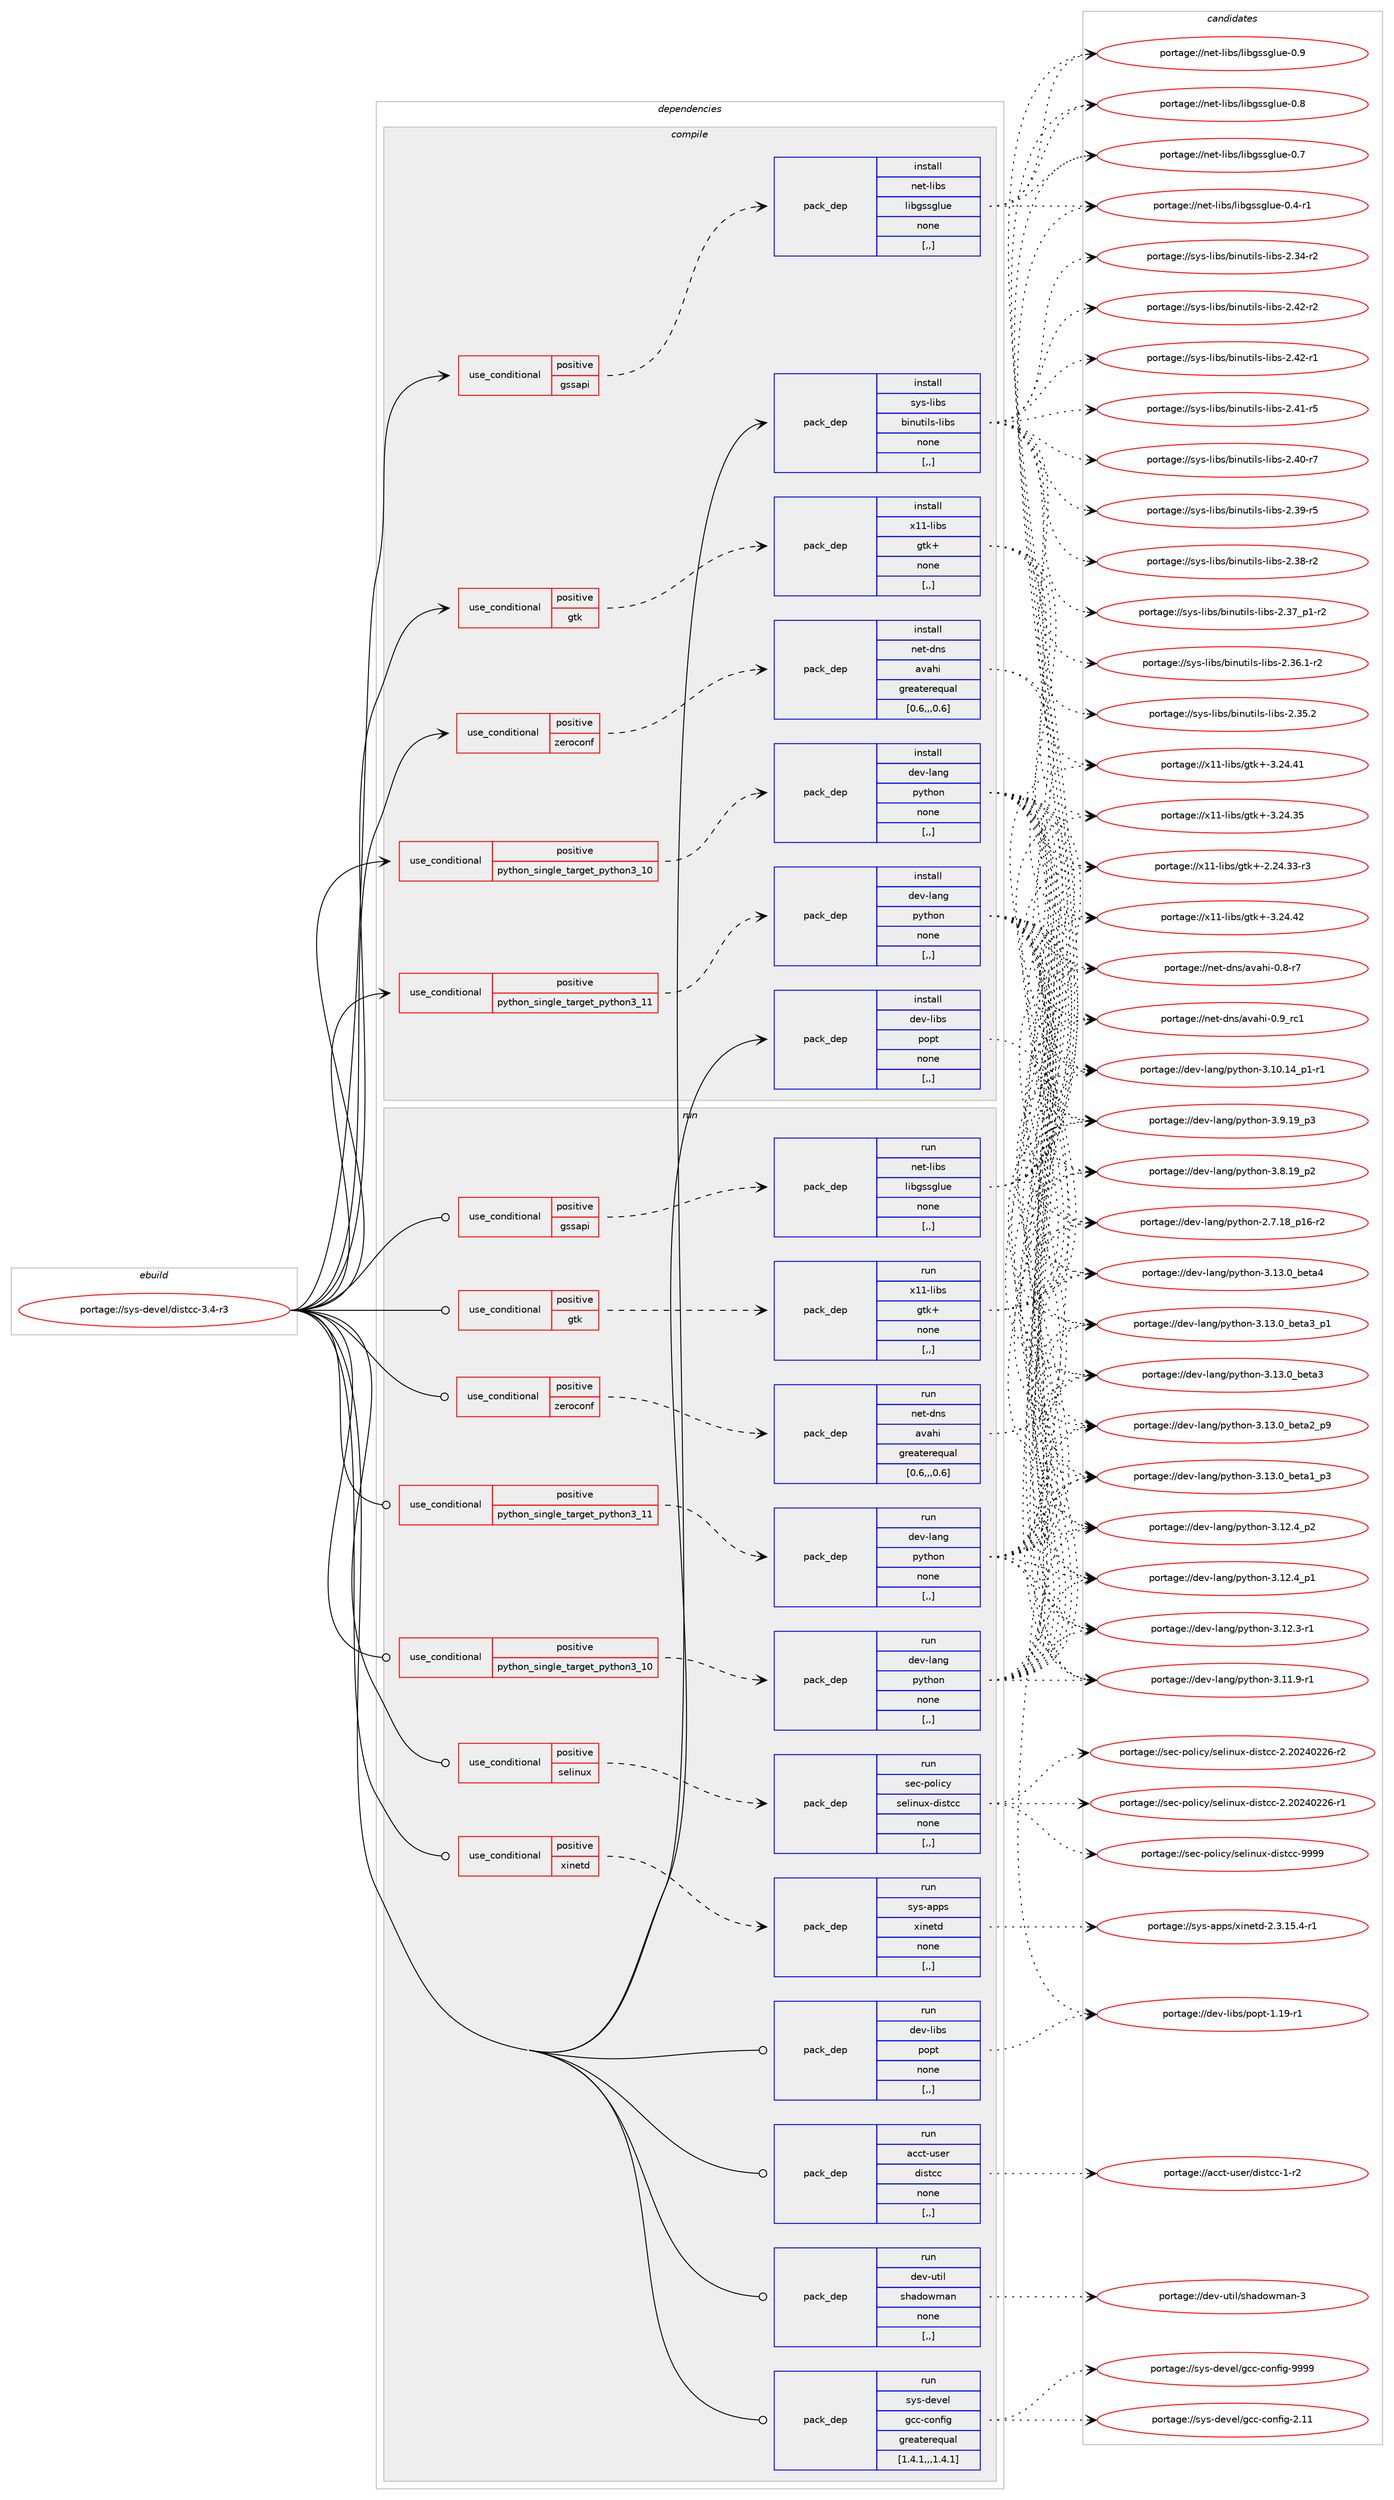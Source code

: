 digraph prolog {

# *************
# Graph options
# *************

newrank=true;
concentrate=true;
compound=true;
graph [rankdir=LR,fontname=Helvetica,fontsize=10,ranksep=1.5];#, ranksep=2.5, nodesep=0.2];
edge  [arrowhead=vee];
node  [fontname=Helvetica,fontsize=10];

# **********
# The ebuild
# **********

subgraph cluster_leftcol {
color=gray;
label=<<i>ebuild</i>>;
id [label="portage://sys-devel/distcc-3.4-r3", color=red, width=4, href="../sys-devel/distcc-3.4-r3.svg"];
}

# ****************
# The dependencies
# ****************

subgraph cluster_midcol {
color=gray;
label=<<i>dependencies</i>>;
subgraph cluster_compile {
fillcolor="#eeeeee";
style=filled;
label=<<i>compile</i>>;
subgraph cond115165 {
dependency432984 [label=<<TABLE BORDER="0" CELLBORDER="1" CELLSPACING="0" CELLPADDING="4"><TR><TD ROWSPAN="3" CELLPADDING="10">use_conditional</TD></TR><TR><TD>positive</TD></TR><TR><TD>gssapi</TD></TR></TABLE>>, shape=none, color=red];
subgraph pack314872 {
dependency432985 [label=<<TABLE BORDER="0" CELLBORDER="1" CELLSPACING="0" CELLPADDING="4" WIDTH="220"><TR><TD ROWSPAN="6" CELLPADDING="30">pack_dep</TD></TR><TR><TD WIDTH="110">install</TD></TR><TR><TD>net-libs</TD></TR><TR><TD>libgssglue</TD></TR><TR><TD>none</TD></TR><TR><TD>[,,]</TD></TR></TABLE>>, shape=none, color=blue];
}
dependency432984:e -> dependency432985:w [weight=20,style="dashed",arrowhead="vee"];
}
id:e -> dependency432984:w [weight=20,style="solid",arrowhead="vee"];
subgraph cond115166 {
dependency432986 [label=<<TABLE BORDER="0" CELLBORDER="1" CELLSPACING="0" CELLPADDING="4"><TR><TD ROWSPAN="3" CELLPADDING="10">use_conditional</TD></TR><TR><TD>positive</TD></TR><TR><TD>gtk</TD></TR></TABLE>>, shape=none, color=red];
subgraph pack314873 {
dependency432987 [label=<<TABLE BORDER="0" CELLBORDER="1" CELLSPACING="0" CELLPADDING="4" WIDTH="220"><TR><TD ROWSPAN="6" CELLPADDING="30">pack_dep</TD></TR><TR><TD WIDTH="110">install</TD></TR><TR><TD>x11-libs</TD></TR><TR><TD>gtk+</TD></TR><TR><TD>none</TD></TR><TR><TD>[,,]</TD></TR></TABLE>>, shape=none, color=blue];
}
dependency432986:e -> dependency432987:w [weight=20,style="dashed",arrowhead="vee"];
}
id:e -> dependency432986:w [weight=20,style="solid",arrowhead="vee"];
subgraph cond115167 {
dependency432988 [label=<<TABLE BORDER="0" CELLBORDER="1" CELLSPACING="0" CELLPADDING="4"><TR><TD ROWSPAN="3" CELLPADDING="10">use_conditional</TD></TR><TR><TD>positive</TD></TR><TR><TD>python_single_target_python3_10</TD></TR></TABLE>>, shape=none, color=red];
subgraph pack314874 {
dependency432989 [label=<<TABLE BORDER="0" CELLBORDER="1" CELLSPACING="0" CELLPADDING="4" WIDTH="220"><TR><TD ROWSPAN="6" CELLPADDING="30">pack_dep</TD></TR><TR><TD WIDTH="110">install</TD></TR><TR><TD>dev-lang</TD></TR><TR><TD>python</TD></TR><TR><TD>none</TD></TR><TR><TD>[,,]</TD></TR></TABLE>>, shape=none, color=blue];
}
dependency432988:e -> dependency432989:w [weight=20,style="dashed",arrowhead="vee"];
}
id:e -> dependency432988:w [weight=20,style="solid",arrowhead="vee"];
subgraph cond115168 {
dependency432990 [label=<<TABLE BORDER="0" CELLBORDER="1" CELLSPACING="0" CELLPADDING="4"><TR><TD ROWSPAN="3" CELLPADDING="10">use_conditional</TD></TR><TR><TD>positive</TD></TR><TR><TD>python_single_target_python3_11</TD></TR></TABLE>>, shape=none, color=red];
subgraph pack314875 {
dependency432991 [label=<<TABLE BORDER="0" CELLBORDER="1" CELLSPACING="0" CELLPADDING="4" WIDTH="220"><TR><TD ROWSPAN="6" CELLPADDING="30">pack_dep</TD></TR><TR><TD WIDTH="110">install</TD></TR><TR><TD>dev-lang</TD></TR><TR><TD>python</TD></TR><TR><TD>none</TD></TR><TR><TD>[,,]</TD></TR></TABLE>>, shape=none, color=blue];
}
dependency432990:e -> dependency432991:w [weight=20,style="dashed",arrowhead="vee"];
}
id:e -> dependency432990:w [weight=20,style="solid",arrowhead="vee"];
subgraph cond115169 {
dependency432992 [label=<<TABLE BORDER="0" CELLBORDER="1" CELLSPACING="0" CELLPADDING="4"><TR><TD ROWSPAN="3" CELLPADDING="10">use_conditional</TD></TR><TR><TD>positive</TD></TR><TR><TD>zeroconf</TD></TR></TABLE>>, shape=none, color=red];
subgraph pack314876 {
dependency432993 [label=<<TABLE BORDER="0" CELLBORDER="1" CELLSPACING="0" CELLPADDING="4" WIDTH="220"><TR><TD ROWSPAN="6" CELLPADDING="30">pack_dep</TD></TR><TR><TD WIDTH="110">install</TD></TR><TR><TD>net-dns</TD></TR><TR><TD>avahi</TD></TR><TR><TD>greaterequal</TD></TR><TR><TD>[0.6,,,0.6]</TD></TR></TABLE>>, shape=none, color=blue];
}
dependency432992:e -> dependency432993:w [weight=20,style="dashed",arrowhead="vee"];
}
id:e -> dependency432992:w [weight=20,style="solid",arrowhead="vee"];
subgraph pack314877 {
dependency432994 [label=<<TABLE BORDER="0" CELLBORDER="1" CELLSPACING="0" CELLPADDING="4" WIDTH="220"><TR><TD ROWSPAN="6" CELLPADDING="30">pack_dep</TD></TR><TR><TD WIDTH="110">install</TD></TR><TR><TD>dev-libs</TD></TR><TR><TD>popt</TD></TR><TR><TD>none</TD></TR><TR><TD>[,,]</TD></TR></TABLE>>, shape=none, color=blue];
}
id:e -> dependency432994:w [weight=20,style="solid",arrowhead="vee"];
subgraph pack314878 {
dependency432995 [label=<<TABLE BORDER="0" CELLBORDER="1" CELLSPACING="0" CELLPADDING="4" WIDTH="220"><TR><TD ROWSPAN="6" CELLPADDING="30">pack_dep</TD></TR><TR><TD WIDTH="110">install</TD></TR><TR><TD>sys-libs</TD></TR><TR><TD>binutils-libs</TD></TR><TR><TD>none</TD></TR><TR><TD>[,,]</TD></TR></TABLE>>, shape=none, color=blue];
}
id:e -> dependency432995:w [weight=20,style="solid",arrowhead="vee"];
}
subgraph cluster_compileandrun {
fillcolor="#eeeeee";
style=filled;
label=<<i>compile and run</i>>;
}
subgraph cluster_run {
fillcolor="#eeeeee";
style=filled;
label=<<i>run</i>>;
subgraph cond115170 {
dependency432996 [label=<<TABLE BORDER="0" CELLBORDER="1" CELLSPACING="0" CELLPADDING="4"><TR><TD ROWSPAN="3" CELLPADDING="10">use_conditional</TD></TR><TR><TD>positive</TD></TR><TR><TD>gssapi</TD></TR></TABLE>>, shape=none, color=red];
subgraph pack314879 {
dependency432997 [label=<<TABLE BORDER="0" CELLBORDER="1" CELLSPACING="0" CELLPADDING="4" WIDTH="220"><TR><TD ROWSPAN="6" CELLPADDING="30">pack_dep</TD></TR><TR><TD WIDTH="110">run</TD></TR><TR><TD>net-libs</TD></TR><TR><TD>libgssglue</TD></TR><TR><TD>none</TD></TR><TR><TD>[,,]</TD></TR></TABLE>>, shape=none, color=blue];
}
dependency432996:e -> dependency432997:w [weight=20,style="dashed",arrowhead="vee"];
}
id:e -> dependency432996:w [weight=20,style="solid",arrowhead="odot"];
subgraph cond115171 {
dependency432998 [label=<<TABLE BORDER="0" CELLBORDER="1" CELLSPACING="0" CELLPADDING="4"><TR><TD ROWSPAN="3" CELLPADDING="10">use_conditional</TD></TR><TR><TD>positive</TD></TR><TR><TD>gtk</TD></TR></TABLE>>, shape=none, color=red];
subgraph pack314880 {
dependency432999 [label=<<TABLE BORDER="0" CELLBORDER="1" CELLSPACING="0" CELLPADDING="4" WIDTH="220"><TR><TD ROWSPAN="6" CELLPADDING="30">pack_dep</TD></TR><TR><TD WIDTH="110">run</TD></TR><TR><TD>x11-libs</TD></TR><TR><TD>gtk+</TD></TR><TR><TD>none</TD></TR><TR><TD>[,,]</TD></TR></TABLE>>, shape=none, color=blue];
}
dependency432998:e -> dependency432999:w [weight=20,style="dashed",arrowhead="vee"];
}
id:e -> dependency432998:w [weight=20,style="solid",arrowhead="odot"];
subgraph cond115172 {
dependency433000 [label=<<TABLE BORDER="0" CELLBORDER="1" CELLSPACING="0" CELLPADDING="4"><TR><TD ROWSPAN="3" CELLPADDING="10">use_conditional</TD></TR><TR><TD>positive</TD></TR><TR><TD>python_single_target_python3_10</TD></TR></TABLE>>, shape=none, color=red];
subgraph pack314881 {
dependency433001 [label=<<TABLE BORDER="0" CELLBORDER="1" CELLSPACING="0" CELLPADDING="4" WIDTH="220"><TR><TD ROWSPAN="6" CELLPADDING="30">pack_dep</TD></TR><TR><TD WIDTH="110">run</TD></TR><TR><TD>dev-lang</TD></TR><TR><TD>python</TD></TR><TR><TD>none</TD></TR><TR><TD>[,,]</TD></TR></TABLE>>, shape=none, color=blue];
}
dependency433000:e -> dependency433001:w [weight=20,style="dashed",arrowhead="vee"];
}
id:e -> dependency433000:w [weight=20,style="solid",arrowhead="odot"];
subgraph cond115173 {
dependency433002 [label=<<TABLE BORDER="0" CELLBORDER="1" CELLSPACING="0" CELLPADDING="4"><TR><TD ROWSPAN="3" CELLPADDING="10">use_conditional</TD></TR><TR><TD>positive</TD></TR><TR><TD>python_single_target_python3_11</TD></TR></TABLE>>, shape=none, color=red];
subgraph pack314882 {
dependency433003 [label=<<TABLE BORDER="0" CELLBORDER="1" CELLSPACING="0" CELLPADDING="4" WIDTH="220"><TR><TD ROWSPAN="6" CELLPADDING="30">pack_dep</TD></TR><TR><TD WIDTH="110">run</TD></TR><TR><TD>dev-lang</TD></TR><TR><TD>python</TD></TR><TR><TD>none</TD></TR><TR><TD>[,,]</TD></TR></TABLE>>, shape=none, color=blue];
}
dependency433002:e -> dependency433003:w [weight=20,style="dashed",arrowhead="vee"];
}
id:e -> dependency433002:w [weight=20,style="solid",arrowhead="odot"];
subgraph cond115174 {
dependency433004 [label=<<TABLE BORDER="0" CELLBORDER="1" CELLSPACING="0" CELLPADDING="4"><TR><TD ROWSPAN="3" CELLPADDING="10">use_conditional</TD></TR><TR><TD>positive</TD></TR><TR><TD>selinux</TD></TR></TABLE>>, shape=none, color=red];
subgraph pack314883 {
dependency433005 [label=<<TABLE BORDER="0" CELLBORDER="1" CELLSPACING="0" CELLPADDING="4" WIDTH="220"><TR><TD ROWSPAN="6" CELLPADDING="30">pack_dep</TD></TR><TR><TD WIDTH="110">run</TD></TR><TR><TD>sec-policy</TD></TR><TR><TD>selinux-distcc</TD></TR><TR><TD>none</TD></TR><TR><TD>[,,]</TD></TR></TABLE>>, shape=none, color=blue];
}
dependency433004:e -> dependency433005:w [weight=20,style="dashed",arrowhead="vee"];
}
id:e -> dependency433004:w [weight=20,style="solid",arrowhead="odot"];
subgraph cond115175 {
dependency433006 [label=<<TABLE BORDER="0" CELLBORDER="1" CELLSPACING="0" CELLPADDING="4"><TR><TD ROWSPAN="3" CELLPADDING="10">use_conditional</TD></TR><TR><TD>positive</TD></TR><TR><TD>xinetd</TD></TR></TABLE>>, shape=none, color=red];
subgraph pack314884 {
dependency433007 [label=<<TABLE BORDER="0" CELLBORDER="1" CELLSPACING="0" CELLPADDING="4" WIDTH="220"><TR><TD ROWSPAN="6" CELLPADDING="30">pack_dep</TD></TR><TR><TD WIDTH="110">run</TD></TR><TR><TD>sys-apps</TD></TR><TR><TD>xinetd</TD></TR><TR><TD>none</TD></TR><TR><TD>[,,]</TD></TR></TABLE>>, shape=none, color=blue];
}
dependency433006:e -> dependency433007:w [weight=20,style="dashed",arrowhead="vee"];
}
id:e -> dependency433006:w [weight=20,style="solid",arrowhead="odot"];
subgraph cond115176 {
dependency433008 [label=<<TABLE BORDER="0" CELLBORDER="1" CELLSPACING="0" CELLPADDING="4"><TR><TD ROWSPAN="3" CELLPADDING="10">use_conditional</TD></TR><TR><TD>positive</TD></TR><TR><TD>zeroconf</TD></TR></TABLE>>, shape=none, color=red];
subgraph pack314885 {
dependency433009 [label=<<TABLE BORDER="0" CELLBORDER="1" CELLSPACING="0" CELLPADDING="4" WIDTH="220"><TR><TD ROWSPAN="6" CELLPADDING="30">pack_dep</TD></TR><TR><TD WIDTH="110">run</TD></TR><TR><TD>net-dns</TD></TR><TR><TD>avahi</TD></TR><TR><TD>greaterequal</TD></TR><TR><TD>[0.6,,,0.6]</TD></TR></TABLE>>, shape=none, color=blue];
}
dependency433008:e -> dependency433009:w [weight=20,style="dashed",arrowhead="vee"];
}
id:e -> dependency433008:w [weight=20,style="solid",arrowhead="odot"];
subgraph pack314886 {
dependency433010 [label=<<TABLE BORDER="0" CELLBORDER="1" CELLSPACING="0" CELLPADDING="4" WIDTH="220"><TR><TD ROWSPAN="6" CELLPADDING="30">pack_dep</TD></TR><TR><TD WIDTH="110">run</TD></TR><TR><TD>acct-user</TD></TR><TR><TD>distcc</TD></TR><TR><TD>none</TD></TR><TR><TD>[,,]</TD></TR></TABLE>>, shape=none, color=blue];
}
id:e -> dependency433010:w [weight=20,style="solid",arrowhead="odot"];
subgraph pack314887 {
dependency433011 [label=<<TABLE BORDER="0" CELLBORDER="1" CELLSPACING="0" CELLPADDING="4" WIDTH="220"><TR><TD ROWSPAN="6" CELLPADDING="30">pack_dep</TD></TR><TR><TD WIDTH="110">run</TD></TR><TR><TD>dev-libs</TD></TR><TR><TD>popt</TD></TR><TR><TD>none</TD></TR><TR><TD>[,,]</TD></TR></TABLE>>, shape=none, color=blue];
}
id:e -> dependency433011:w [weight=20,style="solid",arrowhead="odot"];
subgraph pack314888 {
dependency433012 [label=<<TABLE BORDER="0" CELLBORDER="1" CELLSPACING="0" CELLPADDING="4" WIDTH="220"><TR><TD ROWSPAN="6" CELLPADDING="30">pack_dep</TD></TR><TR><TD WIDTH="110">run</TD></TR><TR><TD>dev-util</TD></TR><TR><TD>shadowman</TD></TR><TR><TD>none</TD></TR><TR><TD>[,,]</TD></TR></TABLE>>, shape=none, color=blue];
}
id:e -> dependency433012:w [weight=20,style="solid",arrowhead="odot"];
subgraph pack314889 {
dependency433013 [label=<<TABLE BORDER="0" CELLBORDER="1" CELLSPACING="0" CELLPADDING="4" WIDTH="220"><TR><TD ROWSPAN="6" CELLPADDING="30">pack_dep</TD></TR><TR><TD WIDTH="110">run</TD></TR><TR><TD>sys-devel</TD></TR><TR><TD>gcc-config</TD></TR><TR><TD>greaterequal</TD></TR><TR><TD>[1.4.1,,,1.4.1]</TD></TR></TABLE>>, shape=none, color=blue];
}
id:e -> dependency433013:w [weight=20,style="solid",arrowhead="odot"];
}
}

# **************
# The candidates
# **************

subgraph cluster_choices {
rank=same;
color=gray;
label=<<i>candidates</i>>;

subgraph choice314872 {
color=black;
nodesep=1;
choice1101011164510810598115471081059810311511510310811710145484657 [label="portage://net-libs/libgssglue-0.9", color=red, width=4,href="../net-libs/libgssglue-0.9.svg"];
choice1101011164510810598115471081059810311511510310811710145484656 [label="portage://net-libs/libgssglue-0.8", color=red, width=4,href="../net-libs/libgssglue-0.8.svg"];
choice1101011164510810598115471081059810311511510310811710145484655 [label="portage://net-libs/libgssglue-0.7", color=red, width=4,href="../net-libs/libgssglue-0.7.svg"];
choice11010111645108105981154710810598103115115103108117101454846524511449 [label="portage://net-libs/libgssglue-0.4-r1", color=red, width=4,href="../net-libs/libgssglue-0.4-r1.svg"];
dependency432985:e -> choice1101011164510810598115471081059810311511510310811710145484657:w [style=dotted,weight="100"];
dependency432985:e -> choice1101011164510810598115471081059810311511510310811710145484656:w [style=dotted,weight="100"];
dependency432985:e -> choice1101011164510810598115471081059810311511510310811710145484655:w [style=dotted,weight="100"];
dependency432985:e -> choice11010111645108105981154710810598103115115103108117101454846524511449:w [style=dotted,weight="100"];
}
subgraph choice314873 {
color=black;
nodesep=1;
choice1204949451081059811547103116107434551465052465250 [label="portage://x11-libs/gtk+-3.24.42", color=red, width=4,href="../x11-libs/gtk+-3.24.42.svg"];
choice1204949451081059811547103116107434551465052465249 [label="portage://x11-libs/gtk+-3.24.41", color=red, width=4,href="../x11-libs/gtk+-3.24.41.svg"];
choice1204949451081059811547103116107434551465052465153 [label="portage://x11-libs/gtk+-3.24.35", color=red, width=4,href="../x11-libs/gtk+-3.24.35.svg"];
choice12049494510810598115471031161074345504650524651514511451 [label="portage://x11-libs/gtk+-2.24.33-r3", color=red, width=4,href="../x11-libs/gtk+-2.24.33-r3.svg"];
dependency432987:e -> choice1204949451081059811547103116107434551465052465250:w [style=dotted,weight="100"];
dependency432987:e -> choice1204949451081059811547103116107434551465052465249:w [style=dotted,weight="100"];
dependency432987:e -> choice1204949451081059811547103116107434551465052465153:w [style=dotted,weight="100"];
dependency432987:e -> choice12049494510810598115471031161074345504650524651514511451:w [style=dotted,weight="100"];
}
subgraph choice314874 {
color=black;
nodesep=1;
choice1001011184510897110103471121211161041111104551464951464895981011169752 [label="portage://dev-lang/python-3.13.0_beta4", color=red, width=4,href="../dev-lang/python-3.13.0_beta4.svg"];
choice10010111845108971101034711212111610411111045514649514648959810111697519511249 [label="portage://dev-lang/python-3.13.0_beta3_p1", color=red, width=4,href="../dev-lang/python-3.13.0_beta3_p1.svg"];
choice1001011184510897110103471121211161041111104551464951464895981011169751 [label="portage://dev-lang/python-3.13.0_beta3", color=red, width=4,href="../dev-lang/python-3.13.0_beta3.svg"];
choice10010111845108971101034711212111610411111045514649514648959810111697509511257 [label="portage://dev-lang/python-3.13.0_beta2_p9", color=red, width=4,href="../dev-lang/python-3.13.0_beta2_p9.svg"];
choice10010111845108971101034711212111610411111045514649514648959810111697499511251 [label="portage://dev-lang/python-3.13.0_beta1_p3", color=red, width=4,href="../dev-lang/python-3.13.0_beta1_p3.svg"];
choice100101118451089711010347112121116104111110455146495046529511250 [label="portage://dev-lang/python-3.12.4_p2", color=red, width=4,href="../dev-lang/python-3.12.4_p2.svg"];
choice100101118451089711010347112121116104111110455146495046529511249 [label="portage://dev-lang/python-3.12.4_p1", color=red, width=4,href="../dev-lang/python-3.12.4_p1.svg"];
choice100101118451089711010347112121116104111110455146495046514511449 [label="portage://dev-lang/python-3.12.3-r1", color=red, width=4,href="../dev-lang/python-3.12.3-r1.svg"];
choice100101118451089711010347112121116104111110455146494946574511449 [label="portage://dev-lang/python-3.11.9-r1", color=red, width=4,href="../dev-lang/python-3.11.9-r1.svg"];
choice100101118451089711010347112121116104111110455146494846495295112494511449 [label="portage://dev-lang/python-3.10.14_p1-r1", color=red, width=4,href="../dev-lang/python-3.10.14_p1-r1.svg"];
choice100101118451089711010347112121116104111110455146574649579511251 [label="portage://dev-lang/python-3.9.19_p3", color=red, width=4,href="../dev-lang/python-3.9.19_p3.svg"];
choice100101118451089711010347112121116104111110455146564649579511250 [label="portage://dev-lang/python-3.8.19_p2", color=red, width=4,href="../dev-lang/python-3.8.19_p2.svg"];
choice100101118451089711010347112121116104111110455046554649569511249544511450 [label="portage://dev-lang/python-2.7.18_p16-r2", color=red, width=4,href="../dev-lang/python-2.7.18_p16-r2.svg"];
dependency432989:e -> choice1001011184510897110103471121211161041111104551464951464895981011169752:w [style=dotted,weight="100"];
dependency432989:e -> choice10010111845108971101034711212111610411111045514649514648959810111697519511249:w [style=dotted,weight="100"];
dependency432989:e -> choice1001011184510897110103471121211161041111104551464951464895981011169751:w [style=dotted,weight="100"];
dependency432989:e -> choice10010111845108971101034711212111610411111045514649514648959810111697509511257:w [style=dotted,weight="100"];
dependency432989:e -> choice10010111845108971101034711212111610411111045514649514648959810111697499511251:w [style=dotted,weight="100"];
dependency432989:e -> choice100101118451089711010347112121116104111110455146495046529511250:w [style=dotted,weight="100"];
dependency432989:e -> choice100101118451089711010347112121116104111110455146495046529511249:w [style=dotted,weight="100"];
dependency432989:e -> choice100101118451089711010347112121116104111110455146495046514511449:w [style=dotted,weight="100"];
dependency432989:e -> choice100101118451089711010347112121116104111110455146494946574511449:w [style=dotted,weight="100"];
dependency432989:e -> choice100101118451089711010347112121116104111110455146494846495295112494511449:w [style=dotted,weight="100"];
dependency432989:e -> choice100101118451089711010347112121116104111110455146574649579511251:w [style=dotted,weight="100"];
dependency432989:e -> choice100101118451089711010347112121116104111110455146564649579511250:w [style=dotted,weight="100"];
dependency432989:e -> choice100101118451089711010347112121116104111110455046554649569511249544511450:w [style=dotted,weight="100"];
}
subgraph choice314875 {
color=black;
nodesep=1;
choice1001011184510897110103471121211161041111104551464951464895981011169752 [label="portage://dev-lang/python-3.13.0_beta4", color=red, width=4,href="../dev-lang/python-3.13.0_beta4.svg"];
choice10010111845108971101034711212111610411111045514649514648959810111697519511249 [label="portage://dev-lang/python-3.13.0_beta3_p1", color=red, width=4,href="../dev-lang/python-3.13.0_beta3_p1.svg"];
choice1001011184510897110103471121211161041111104551464951464895981011169751 [label="portage://dev-lang/python-3.13.0_beta3", color=red, width=4,href="../dev-lang/python-3.13.0_beta3.svg"];
choice10010111845108971101034711212111610411111045514649514648959810111697509511257 [label="portage://dev-lang/python-3.13.0_beta2_p9", color=red, width=4,href="../dev-lang/python-3.13.0_beta2_p9.svg"];
choice10010111845108971101034711212111610411111045514649514648959810111697499511251 [label="portage://dev-lang/python-3.13.0_beta1_p3", color=red, width=4,href="../dev-lang/python-3.13.0_beta1_p3.svg"];
choice100101118451089711010347112121116104111110455146495046529511250 [label="portage://dev-lang/python-3.12.4_p2", color=red, width=4,href="../dev-lang/python-3.12.4_p2.svg"];
choice100101118451089711010347112121116104111110455146495046529511249 [label="portage://dev-lang/python-3.12.4_p1", color=red, width=4,href="../dev-lang/python-3.12.4_p1.svg"];
choice100101118451089711010347112121116104111110455146495046514511449 [label="portage://dev-lang/python-3.12.3-r1", color=red, width=4,href="../dev-lang/python-3.12.3-r1.svg"];
choice100101118451089711010347112121116104111110455146494946574511449 [label="portage://dev-lang/python-3.11.9-r1", color=red, width=4,href="../dev-lang/python-3.11.9-r1.svg"];
choice100101118451089711010347112121116104111110455146494846495295112494511449 [label="portage://dev-lang/python-3.10.14_p1-r1", color=red, width=4,href="../dev-lang/python-3.10.14_p1-r1.svg"];
choice100101118451089711010347112121116104111110455146574649579511251 [label="portage://dev-lang/python-3.9.19_p3", color=red, width=4,href="../dev-lang/python-3.9.19_p3.svg"];
choice100101118451089711010347112121116104111110455146564649579511250 [label="portage://dev-lang/python-3.8.19_p2", color=red, width=4,href="../dev-lang/python-3.8.19_p2.svg"];
choice100101118451089711010347112121116104111110455046554649569511249544511450 [label="portage://dev-lang/python-2.7.18_p16-r2", color=red, width=4,href="../dev-lang/python-2.7.18_p16-r2.svg"];
dependency432991:e -> choice1001011184510897110103471121211161041111104551464951464895981011169752:w [style=dotted,weight="100"];
dependency432991:e -> choice10010111845108971101034711212111610411111045514649514648959810111697519511249:w [style=dotted,weight="100"];
dependency432991:e -> choice1001011184510897110103471121211161041111104551464951464895981011169751:w [style=dotted,weight="100"];
dependency432991:e -> choice10010111845108971101034711212111610411111045514649514648959810111697509511257:w [style=dotted,weight="100"];
dependency432991:e -> choice10010111845108971101034711212111610411111045514649514648959810111697499511251:w [style=dotted,weight="100"];
dependency432991:e -> choice100101118451089711010347112121116104111110455146495046529511250:w [style=dotted,weight="100"];
dependency432991:e -> choice100101118451089711010347112121116104111110455146495046529511249:w [style=dotted,weight="100"];
dependency432991:e -> choice100101118451089711010347112121116104111110455146495046514511449:w [style=dotted,weight="100"];
dependency432991:e -> choice100101118451089711010347112121116104111110455146494946574511449:w [style=dotted,weight="100"];
dependency432991:e -> choice100101118451089711010347112121116104111110455146494846495295112494511449:w [style=dotted,weight="100"];
dependency432991:e -> choice100101118451089711010347112121116104111110455146574649579511251:w [style=dotted,weight="100"];
dependency432991:e -> choice100101118451089711010347112121116104111110455146564649579511250:w [style=dotted,weight="100"];
dependency432991:e -> choice100101118451089711010347112121116104111110455046554649569511249544511450:w [style=dotted,weight="100"];
}
subgraph choice314876 {
color=black;
nodesep=1;
choice1101011164510011011547971189710410545484657951149949 [label="portage://net-dns/avahi-0.9_rc1", color=red, width=4,href="../net-dns/avahi-0.9_rc1.svg"];
choice11010111645100110115479711897104105454846564511455 [label="portage://net-dns/avahi-0.8-r7", color=red, width=4,href="../net-dns/avahi-0.8-r7.svg"];
dependency432993:e -> choice1101011164510011011547971189710410545484657951149949:w [style=dotted,weight="100"];
dependency432993:e -> choice11010111645100110115479711897104105454846564511455:w [style=dotted,weight="100"];
}
subgraph choice314877 {
color=black;
nodesep=1;
choice10010111845108105981154711211111211645494649574511449 [label="portage://dev-libs/popt-1.19-r1", color=red, width=4,href="../dev-libs/popt-1.19-r1.svg"];
dependency432994:e -> choice10010111845108105981154711211111211645494649574511449:w [style=dotted,weight="100"];
}
subgraph choice314878 {
color=black;
nodesep=1;
choice11512111545108105981154798105110117116105108115451081059811545504652504511450 [label="portage://sys-libs/binutils-libs-2.42-r2", color=red, width=4,href="../sys-libs/binutils-libs-2.42-r2.svg"];
choice11512111545108105981154798105110117116105108115451081059811545504652504511449 [label="portage://sys-libs/binutils-libs-2.42-r1", color=red, width=4,href="../sys-libs/binutils-libs-2.42-r1.svg"];
choice11512111545108105981154798105110117116105108115451081059811545504652494511453 [label="portage://sys-libs/binutils-libs-2.41-r5", color=red, width=4,href="../sys-libs/binutils-libs-2.41-r5.svg"];
choice11512111545108105981154798105110117116105108115451081059811545504652484511455 [label="portage://sys-libs/binutils-libs-2.40-r7", color=red, width=4,href="../sys-libs/binutils-libs-2.40-r7.svg"];
choice11512111545108105981154798105110117116105108115451081059811545504651574511453 [label="portage://sys-libs/binutils-libs-2.39-r5", color=red, width=4,href="../sys-libs/binutils-libs-2.39-r5.svg"];
choice11512111545108105981154798105110117116105108115451081059811545504651564511450 [label="portage://sys-libs/binutils-libs-2.38-r2", color=red, width=4,href="../sys-libs/binutils-libs-2.38-r2.svg"];
choice115121115451081059811547981051101171161051081154510810598115455046515595112494511450 [label="portage://sys-libs/binutils-libs-2.37_p1-r2", color=red, width=4,href="../sys-libs/binutils-libs-2.37_p1-r2.svg"];
choice115121115451081059811547981051101171161051081154510810598115455046515446494511450 [label="portage://sys-libs/binutils-libs-2.36.1-r2", color=red, width=4,href="../sys-libs/binutils-libs-2.36.1-r2.svg"];
choice11512111545108105981154798105110117116105108115451081059811545504651534650 [label="portage://sys-libs/binutils-libs-2.35.2", color=red, width=4,href="../sys-libs/binutils-libs-2.35.2.svg"];
choice11512111545108105981154798105110117116105108115451081059811545504651524511450 [label="portage://sys-libs/binutils-libs-2.34-r2", color=red, width=4,href="../sys-libs/binutils-libs-2.34-r2.svg"];
dependency432995:e -> choice11512111545108105981154798105110117116105108115451081059811545504652504511450:w [style=dotted,weight="100"];
dependency432995:e -> choice11512111545108105981154798105110117116105108115451081059811545504652504511449:w [style=dotted,weight="100"];
dependency432995:e -> choice11512111545108105981154798105110117116105108115451081059811545504652494511453:w [style=dotted,weight="100"];
dependency432995:e -> choice11512111545108105981154798105110117116105108115451081059811545504652484511455:w [style=dotted,weight="100"];
dependency432995:e -> choice11512111545108105981154798105110117116105108115451081059811545504651574511453:w [style=dotted,weight="100"];
dependency432995:e -> choice11512111545108105981154798105110117116105108115451081059811545504651564511450:w [style=dotted,weight="100"];
dependency432995:e -> choice115121115451081059811547981051101171161051081154510810598115455046515595112494511450:w [style=dotted,weight="100"];
dependency432995:e -> choice115121115451081059811547981051101171161051081154510810598115455046515446494511450:w [style=dotted,weight="100"];
dependency432995:e -> choice11512111545108105981154798105110117116105108115451081059811545504651534650:w [style=dotted,weight="100"];
dependency432995:e -> choice11512111545108105981154798105110117116105108115451081059811545504651524511450:w [style=dotted,weight="100"];
}
subgraph choice314879 {
color=black;
nodesep=1;
choice1101011164510810598115471081059810311511510310811710145484657 [label="portage://net-libs/libgssglue-0.9", color=red, width=4,href="../net-libs/libgssglue-0.9.svg"];
choice1101011164510810598115471081059810311511510310811710145484656 [label="portage://net-libs/libgssglue-0.8", color=red, width=4,href="../net-libs/libgssglue-0.8.svg"];
choice1101011164510810598115471081059810311511510310811710145484655 [label="portage://net-libs/libgssglue-0.7", color=red, width=4,href="../net-libs/libgssglue-0.7.svg"];
choice11010111645108105981154710810598103115115103108117101454846524511449 [label="portage://net-libs/libgssglue-0.4-r1", color=red, width=4,href="../net-libs/libgssglue-0.4-r1.svg"];
dependency432997:e -> choice1101011164510810598115471081059810311511510310811710145484657:w [style=dotted,weight="100"];
dependency432997:e -> choice1101011164510810598115471081059810311511510310811710145484656:w [style=dotted,weight="100"];
dependency432997:e -> choice1101011164510810598115471081059810311511510310811710145484655:w [style=dotted,weight="100"];
dependency432997:e -> choice11010111645108105981154710810598103115115103108117101454846524511449:w [style=dotted,weight="100"];
}
subgraph choice314880 {
color=black;
nodesep=1;
choice1204949451081059811547103116107434551465052465250 [label="portage://x11-libs/gtk+-3.24.42", color=red, width=4,href="../x11-libs/gtk+-3.24.42.svg"];
choice1204949451081059811547103116107434551465052465249 [label="portage://x11-libs/gtk+-3.24.41", color=red, width=4,href="../x11-libs/gtk+-3.24.41.svg"];
choice1204949451081059811547103116107434551465052465153 [label="portage://x11-libs/gtk+-3.24.35", color=red, width=4,href="../x11-libs/gtk+-3.24.35.svg"];
choice12049494510810598115471031161074345504650524651514511451 [label="portage://x11-libs/gtk+-2.24.33-r3", color=red, width=4,href="../x11-libs/gtk+-2.24.33-r3.svg"];
dependency432999:e -> choice1204949451081059811547103116107434551465052465250:w [style=dotted,weight="100"];
dependency432999:e -> choice1204949451081059811547103116107434551465052465249:w [style=dotted,weight="100"];
dependency432999:e -> choice1204949451081059811547103116107434551465052465153:w [style=dotted,weight="100"];
dependency432999:e -> choice12049494510810598115471031161074345504650524651514511451:w [style=dotted,weight="100"];
}
subgraph choice314881 {
color=black;
nodesep=1;
choice1001011184510897110103471121211161041111104551464951464895981011169752 [label="portage://dev-lang/python-3.13.0_beta4", color=red, width=4,href="../dev-lang/python-3.13.0_beta4.svg"];
choice10010111845108971101034711212111610411111045514649514648959810111697519511249 [label="portage://dev-lang/python-3.13.0_beta3_p1", color=red, width=4,href="../dev-lang/python-3.13.0_beta3_p1.svg"];
choice1001011184510897110103471121211161041111104551464951464895981011169751 [label="portage://dev-lang/python-3.13.0_beta3", color=red, width=4,href="../dev-lang/python-3.13.0_beta3.svg"];
choice10010111845108971101034711212111610411111045514649514648959810111697509511257 [label="portage://dev-lang/python-3.13.0_beta2_p9", color=red, width=4,href="../dev-lang/python-3.13.0_beta2_p9.svg"];
choice10010111845108971101034711212111610411111045514649514648959810111697499511251 [label="portage://dev-lang/python-3.13.0_beta1_p3", color=red, width=4,href="../dev-lang/python-3.13.0_beta1_p3.svg"];
choice100101118451089711010347112121116104111110455146495046529511250 [label="portage://dev-lang/python-3.12.4_p2", color=red, width=4,href="../dev-lang/python-3.12.4_p2.svg"];
choice100101118451089711010347112121116104111110455146495046529511249 [label="portage://dev-lang/python-3.12.4_p1", color=red, width=4,href="../dev-lang/python-3.12.4_p1.svg"];
choice100101118451089711010347112121116104111110455146495046514511449 [label="portage://dev-lang/python-3.12.3-r1", color=red, width=4,href="../dev-lang/python-3.12.3-r1.svg"];
choice100101118451089711010347112121116104111110455146494946574511449 [label="portage://dev-lang/python-3.11.9-r1", color=red, width=4,href="../dev-lang/python-3.11.9-r1.svg"];
choice100101118451089711010347112121116104111110455146494846495295112494511449 [label="portage://dev-lang/python-3.10.14_p1-r1", color=red, width=4,href="../dev-lang/python-3.10.14_p1-r1.svg"];
choice100101118451089711010347112121116104111110455146574649579511251 [label="portage://dev-lang/python-3.9.19_p3", color=red, width=4,href="../dev-lang/python-3.9.19_p3.svg"];
choice100101118451089711010347112121116104111110455146564649579511250 [label="portage://dev-lang/python-3.8.19_p2", color=red, width=4,href="../dev-lang/python-3.8.19_p2.svg"];
choice100101118451089711010347112121116104111110455046554649569511249544511450 [label="portage://dev-lang/python-2.7.18_p16-r2", color=red, width=4,href="../dev-lang/python-2.7.18_p16-r2.svg"];
dependency433001:e -> choice1001011184510897110103471121211161041111104551464951464895981011169752:w [style=dotted,weight="100"];
dependency433001:e -> choice10010111845108971101034711212111610411111045514649514648959810111697519511249:w [style=dotted,weight="100"];
dependency433001:e -> choice1001011184510897110103471121211161041111104551464951464895981011169751:w [style=dotted,weight="100"];
dependency433001:e -> choice10010111845108971101034711212111610411111045514649514648959810111697509511257:w [style=dotted,weight="100"];
dependency433001:e -> choice10010111845108971101034711212111610411111045514649514648959810111697499511251:w [style=dotted,weight="100"];
dependency433001:e -> choice100101118451089711010347112121116104111110455146495046529511250:w [style=dotted,weight="100"];
dependency433001:e -> choice100101118451089711010347112121116104111110455146495046529511249:w [style=dotted,weight="100"];
dependency433001:e -> choice100101118451089711010347112121116104111110455146495046514511449:w [style=dotted,weight="100"];
dependency433001:e -> choice100101118451089711010347112121116104111110455146494946574511449:w [style=dotted,weight="100"];
dependency433001:e -> choice100101118451089711010347112121116104111110455146494846495295112494511449:w [style=dotted,weight="100"];
dependency433001:e -> choice100101118451089711010347112121116104111110455146574649579511251:w [style=dotted,weight="100"];
dependency433001:e -> choice100101118451089711010347112121116104111110455146564649579511250:w [style=dotted,weight="100"];
dependency433001:e -> choice100101118451089711010347112121116104111110455046554649569511249544511450:w [style=dotted,weight="100"];
}
subgraph choice314882 {
color=black;
nodesep=1;
choice1001011184510897110103471121211161041111104551464951464895981011169752 [label="portage://dev-lang/python-3.13.0_beta4", color=red, width=4,href="../dev-lang/python-3.13.0_beta4.svg"];
choice10010111845108971101034711212111610411111045514649514648959810111697519511249 [label="portage://dev-lang/python-3.13.0_beta3_p1", color=red, width=4,href="../dev-lang/python-3.13.0_beta3_p1.svg"];
choice1001011184510897110103471121211161041111104551464951464895981011169751 [label="portage://dev-lang/python-3.13.0_beta3", color=red, width=4,href="../dev-lang/python-3.13.0_beta3.svg"];
choice10010111845108971101034711212111610411111045514649514648959810111697509511257 [label="portage://dev-lang/python-3.13.0_beta2_p9", color=red, width=4,href="../dev-lang/python-3.13.0_beta2_p9.svg"];
choice10010111845108971101034711212111610411111045514649514648959810111697499511251 [label="portage://dev-lang/python-3.13.0_beta1_p3", color=red, width=4,href="../dev-lang/python-3.13.0_beta1_p3.svg"];
choice100101118451089711010347112121116104111110455146495046529511250 [label="portage://dev-lang/python-3.12.4_p2", color=red, width=4,href="../dev-lang/python-3.12.4_p2.svg"];
choice100101118451089711010347112121116104111110455146495046529511249 [label="portage://dev-lang/python-3.12.4_p1", color=red, width=4,href="../dev-lang/python-3.12.4_p1.svg"];
choice100101118451089711010347112121116104111110455146495046514511449 [label="portage://dev-lang/python-3.12.3-r1", color=red, width=4,href="../dev-lang/python-3.12.3-r1.svg"];
choice100101118451089711010347112121116104111110455146494946574511449 [label="portage://dev-lang/python-3.11.9-r1", color=red, width=4,href="../dev-lang/python-3.11.9-r1.svg"];
choice100101118451089711010347112121116104111110455146494846495295112494511449 [label="portage://dev-lang/python-3.10.14_p1-r1", color=red, width=4,href="../dev-lang/python-3.10.14_p1-r1.svg"];
choice100101118451089711010347112121116104111110455146574649579511251 [label="portage://dev-lang/python-3.9.19_p3", color=red, width=4,href="../dev-lang/python-3.9.19_p3.svg"];
choice100101118451089711010347112121116104111110455146564649579511250 [label="portage://dev-lang/python-3.8.19_p2", color=red, width=4,href="../dev-lang/python-3.8.19_p2.svg"];
choice100101118451089711010347112121116104111110455046554649569511249544511450 [label="portage://dev-lang/python-2.7.18_p16-r2", color=red, width=4,href="../dev-lang/python-2.7.18_p16-r2.svg"];
dependency433003:e -> choice1001011184510897110103471121211161041111104551464951464895981011169752:w [style=dotted,weight="100"];
dependency433003:e -> choice10010111845108971101034711212111610411111045514649514648959810111697519511249:w [style=dotted,weight="100"];
dependency433003:e -> choice1001011184510897110103471121211161041111104551464951464895981011169751:w [style=dotted,weight="100"];
dependency433003:e -> choice10010111845108971101034711212111610411111045514649514648959810111697509511257:w [style=dotted,weight="100"];
dependency433003:e -> choice10010111845108971101034711212111610411111045514649514648959810111697499511251:w [style=dotted,weight="100"];
dependency433003:e -> choice100101118451089711010347112121116104111110455146495046529511250:w [style=dotted,weight="100"];
dependency433003:e -> choice100101118451089711010347112121116104111110455146495046529511249:w [style=dotted,weight="100"];
dependency433003:e -> choice100101118451089711010347112121116104111110455146495046514511449:w [style=dotted,weight="100"];
dependency433003:e -> choice100101118451089711010347112121116104111110455146494946574511449:w [style=dotted,weight="100"];
dependency433003:e -> choice100101118451089711010347112121116104111110455146494846495295112494511449:w [style=dotted,weight="100"];
dependency433003:e -> choice100101118451089711010347112121116104111110455146574649579511251:w [style=dotted,weight="100"];
dependency433003:e -> choice100101118451089711010347112121116104111110455146564649579511250:w [style=dotted,weight="100"];
dependency433003:e -> choice100101118451089711010347112121116104111110455046554649569511249544511450:w [style=dotted,weight="100"];
}
subgraph choice314883 {
color=black;
nodesep=1;
choice115101994511211110810599121471151011081051101171204510010511511699994557575757 [label="portage://sec-policy/selinux-distcc-9999", color=red, width=4,href="../sec-policy/selinux-distcc-9999.svg"];
choice1151019945112111108105991214711510110810511011712045100105115116999945504650485052485050544511450 [label="portage://sec-policy/selinux-distcc-2.20240226-r2", color=red, width=4,href="../sec-policy/selinux-distcc-2.20240226-r2.svg"];
choice1151019945112111108105991214711510110810511011712045100105115116999945504650485052485050544511449 [label="portage://sec-policy/selinux-distcc-2.20240226-r1", color=red, width=4,href="../sec-policy/selinux-distcc-2.20240226-r1.svg"];
dependency433005:e -> choice115101994511211110810599121471151011081051101171204510010511511699994557575757:w [style=dotted,weight="100"];
dependency433005:e -> choice1151019945112111108105991214711510110810511011712045100105115116999945504650485052485050544511450:w [style=dotted,weight="100"];
dependency433005:e -> choice1151019945112111108105991214711510110810511011712045100105115116999945504650485052485050544511449:w [style=dotted,weight="100"];
}
subgraph choice314884 {
color=black;
nodesep=1;
choice1151211154597112112115471201051101011161004550465146495346524511449 [label="portage://sys-apps/xinetd-2.3.15.4-r1", color=red, width=4,href="../sys-apps/xinetd-2.3.15.4-r1.svg"];
dependency433007:e -> choice1151211154597112112115471201051101011161004550465146495346524511449:w [style=dotted,weight="100"];
}
subgraph choice314885 {
color=black;
nodesep=1;
choice1101011164510011011547971189710410545484657951149949 [label="portage://net-dns/avahi-0.9_rc1", color=red, width=4,href="../net-dns/avahi-0.9_rc1.svg"];
choice11010111645100110115479711897104105454846564511455 [label="portage://net-dns/avahi-0.8-r7", color=red, width=4,href="../net-dns/avahi-0.8-r7.svg"];
dependency433009:e -> choice1101011164510011011547971189710410545484657951149949:w [style=dotted,weight="100"];
dependency433009:e -> choice11010111645100110115479711897104105454846564511455:w [style=dotted,weight="100"];
}
subgraph choice314886 {
color=black;
nodesep=1;
choice9799991164511711510111447100105115116999945494511450 [label="portage://acct-user/distcc-1-r2", color=red, width=4,href="../acct-user/distcc-1-r2.svg"];
dependency433010:e -> choice9799991164511711510111447100105115116999945494511450:w [style=dotted,weight="100"];
}
subgraph choice314887 {
color=black;
nodesep=1;
choice10010111845108105981154711211111211645494649574511449 [label="portage://dev-libs/popt-1.19-r1", color=red, width=4,href="../dev-libs/popt-1.19-r1.svg"];
dependency433011:e -> choice10010111845108105981154711211111211645494649574511449:w [style=dotted,weight="100"];
}
subgraph choice314888 {
color=black;
nodesep=1;
choice100101118451171161051084711510497100111119109971104551 [label="portage://dev-util/shadowman-3", color=red, width=4,href="../dev-util/shadowman-3.svg"];
dependency433012:e -> choice100101118451171161051084711510497100111119109971104551:w [style=dotted,weight="100"];
}
subgraph choice314889 {
color=black;
nodesep=1;
choice1151211154510010111810110847103999945991111101021051034557575757 [label="portage://sys-devel/gcc-config-9999", color=red, width=4,href="../sys-devel/gcc-config-9999.svg"];
choice1151211154510010111810110847103999945991111101021051034550464949 [label="portage://sys-devel/gcc-config-2.11", color=red, width=4,href="../sys-devel/gcc-config-2.11.svg"];
dependency433013:e -> choice1151211154510010111810110847103999945991111101021051034557575757:w [style=dotted,weight="100"];
dependency433013:e -> choice1151211154510010111810110847103999945991111101021051034550464949:w [style=dotted,weight="100"];
}
}

}
